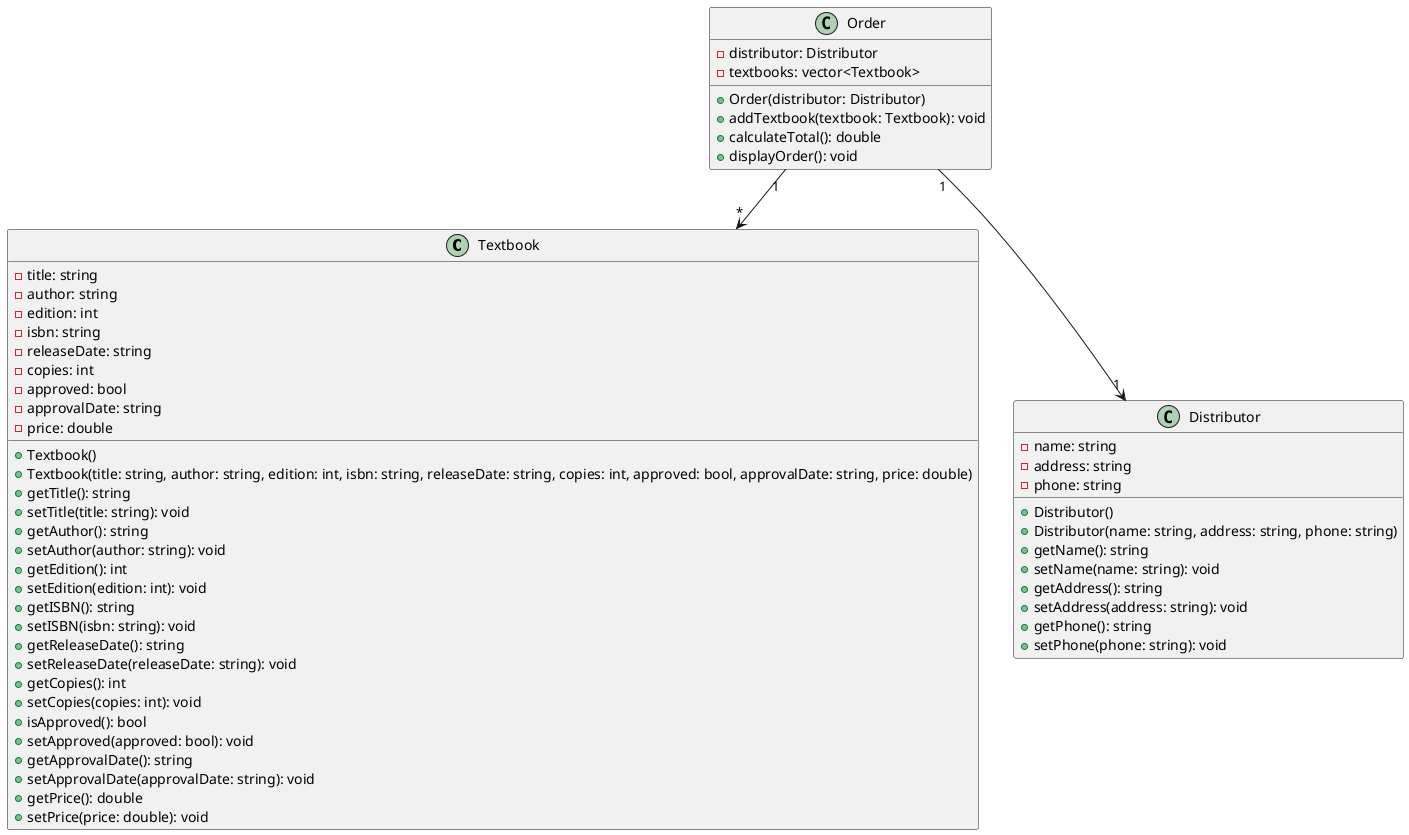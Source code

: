 @startuml
class Textbook {
    - title: string
    - author: string
    - edition: int
    - isbn: string
    - releaseDate: string
    - copies: int
    - approved: bool
    - approvalDate: string
    - price: double
    + Textbook()
    + Textbook(title: string, author: string, edition: int, isbn: string, releaseDate: string, copies: int, approved: bool, approvalDate: string, price: double)
    + getTitle(): string
    + setTitle(title: string): void
    + getAuthor(): string
    + setAuthor(author: string): void
    + getEdition(): int
    + setEdition(edition: int): void
    + getISBN(): string
    + setISBN(isbn: string): void
    + getReleaseDate(): string
    + setReleaseDate(releaseDate: string): void
    + getCopies(): int
    + setCopies(copies: int): void
    + isApproved(): bool
    + setApproved(approved: bool): void
    + getApprovalDate(): string
    + setApprovalDate(approvalDate: string): void
    + getPrice(): double
    + setPrice(price: double): void
}

class Distributor {
    - name: string
    - address: string
    - phone: string
    + Distributor()
    + Distributor(name: string, address: string, phone: string)
    + getName(): string
    + setName(name: string): void
    + getAddress(): string
    + setAddress(address: string): void
    + getPhone(): string
    + setPhone(phone: string): void
}

class Order {
    - distributor: Distributor
    - textbooks: vector<Textbook>
    + Order(distributor: Distributor)
    + addTextbook(textbook: Textbook): void
    + calculateTotal(): double
    + displayOrder(): void
}

Order "1" --> "1" Distributor
Order "1" --> "*" Textbook
@enduml
